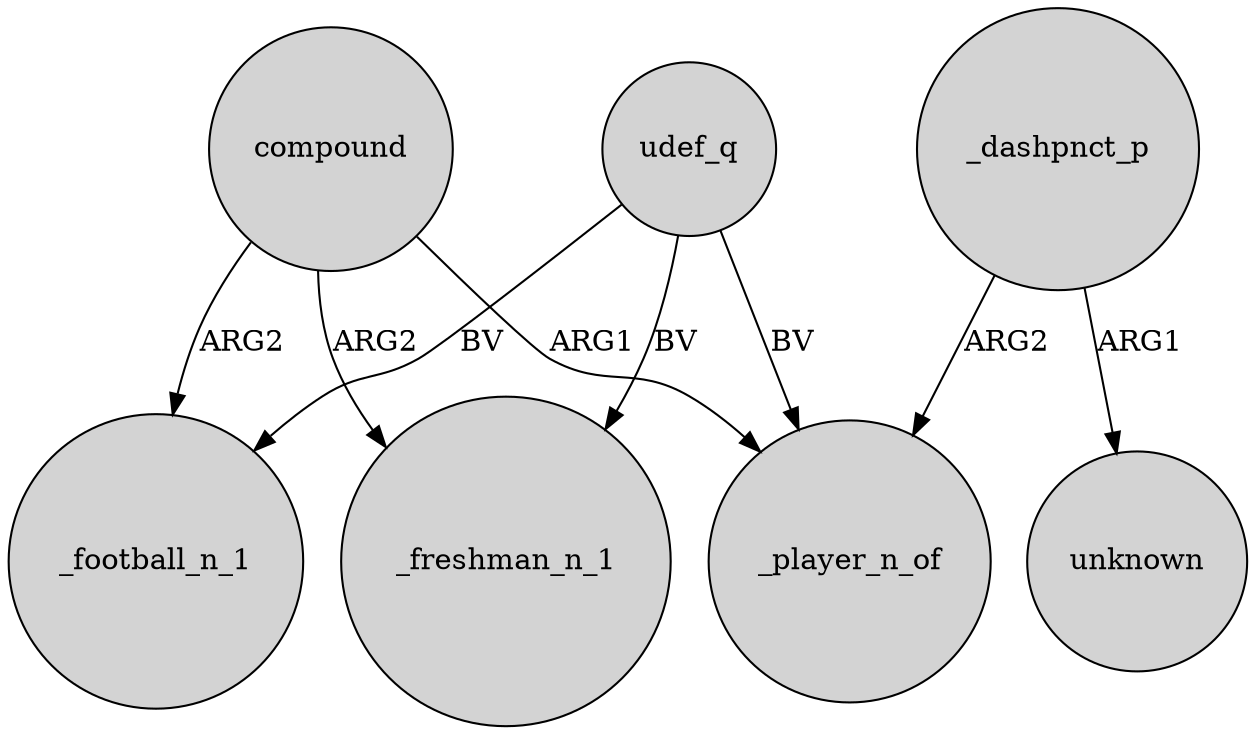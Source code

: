 digraph {
	node [shape=circle style=filled]
	compound -> _football_n_1 [label=ARG2]
	compound -> _freshman_n_1 [label=ARG2]
	_dashpnct_p -> _player_n_of [label=ARG2]
	udef_q -> _football_n_1 [label=BV]
	compound -> _player_n_of [label=ARG1]
	udef_q -> _freshman_n_1 [label=BV]
	_dashpnct_p -> unknown [label=ARG1]
	udef_q -> _player_n_of [label=BV]
}

